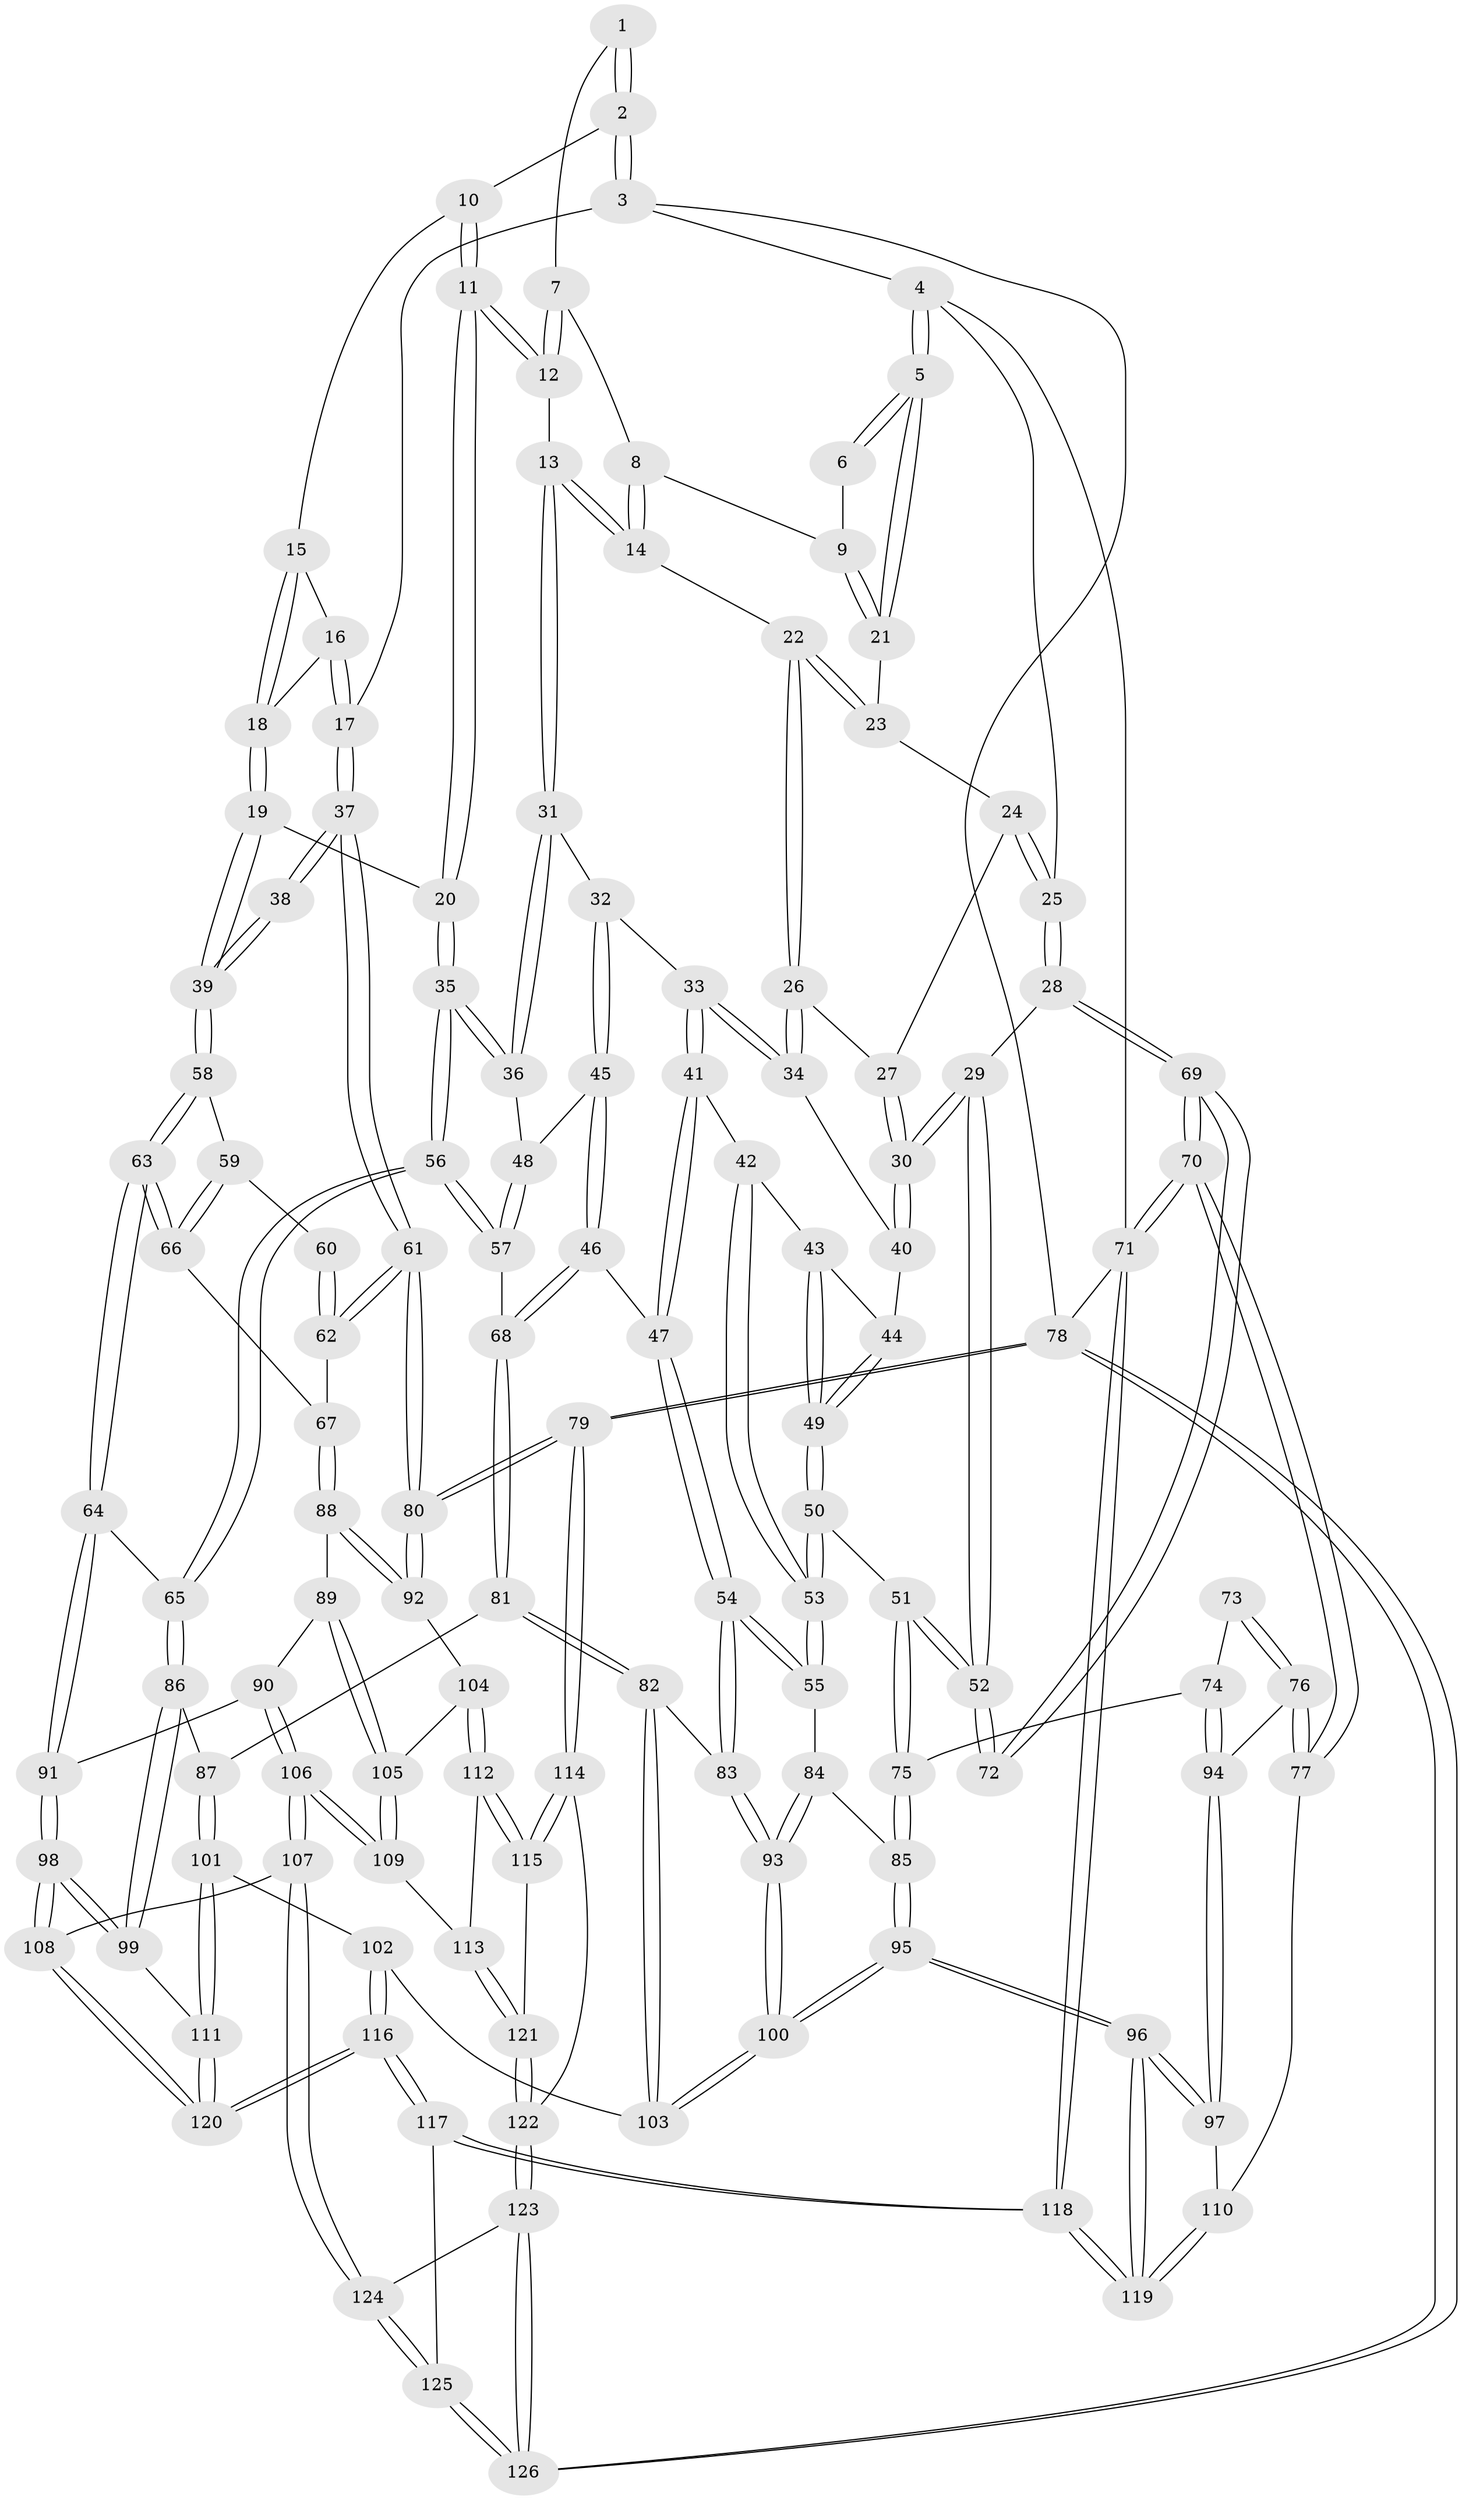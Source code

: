 // Generated by graph-tools (version 1.1) at 2025/03/03/09/25 03:03:21]
// undirected, 126 vertices, 312 edges
graph export_dot {
graph [start="1"]
  node [color=gray90,style=filled];
  1 [pos="+0.47969078116982855+0"];
  2 [pos="+0.674755568697295+0"];
  3 [pos="+1+0"];
  4 [pos="+0+0"];
  5 [pos="+0+0"];
  6 [pos="+0.2865737089213582+0"];
  7 [pos="+0.4584869735136406+0"];
  8 [pos="+0.4401561200196094+0"];
  9 [pos="+0.3613050206830479+0.07183561145654012"];
  10 [pos="+0.6764759134609963+0"];
  11 [pos="+0.62606503742181+0.1367946531035669"];
  12 [pos="+0.5505989087133827+0.1542459475185578"];
  13 [pos="+0.5334057038037381+0.16030296382683398"];
  14 [pos="+0.46514472244378036+0.1264614799891286"];
  15 [pos="+0.7836404027254168+0.05644154136637948"];
  16 [pos="+0.9101456322712725+0.07864780536245496"];
  17 [pos="+1+0"];
  18 [pos="+0.8076172000656637+0.17601193237434312"];
  19 [pos="+0.7710817326625695+0.265035176014269"];
  20 [pos="+0.7370765188633472+0.263038854994914"];
  21 [pos="+0.3524950747631045+0.08124140976123531"];
  22 [pos="+0.4011971860889709+0.14264999647422538"];
  23 [pos="+0.3532066678445634+0.0974129898130764"];
  24 [pos="+0.3141288462589331+0.12066081091072513"];
  25 [pos="+0+0"];
  26 [pos="+0.3629735464670437+0.22876162820096824"];
  27 [pos="+0.2999782699333178+0.1607287809319018"];
  28 [pos="+0+0"];
  29 [pos="+0.054375812890031655+0.1857436555009804"];
  30 [pos="+0.09624318602720747+0.19916914639662817"];
  31 [pos="+0.4908534925888302+0.2545082356329151"];
  32 [pos="+0.4306464010270147+0.28634072660839144"];
  33 [pos="+0.37974363507617154+0.27762958439714247"];
  34 [pos="+0.3634280687417303+0.25146298585499577"];
  35 [pos="+0.6619937280236995+0.3331434457632505"];
  36 [pos="+0.5894143096375057+0.33490359168270856"];
  37 [pos="+1+0.12517186170645678"];
  38 [pos="+1+0.2343426872119106"];
  39 [pos="+0.7812227022401719+0.27143735585093665"];
  40 [pos="+0.164832627428994+0.23602363779296168"];
  41 [pos="+0.36674540800492167+0.29747105914468724"];
  42 [pos="+0.326910943597561+0.34432678632196617"];
  43 [pos="+0.32611179356841735+0.3443104164956442"];
  44 [pos="+0.2486507819820978+0.334538937091064"];
  45 [pos="+0.47937263386300344+0.40877995011200485"];
  46 [pos="+0.46987220270405555+0.4371560924758886"];
  47 [pos="+0.42706437704147077+0.46414147332649774"];
  48 [pos="+0.5373917619986107+0.37722194899613265"];
  49 [pos="+0.21019698400709003+0.44435967472949156"];
  50 [pos="+0.20230397164566596+0.4619497080742815"];
  51 [pos="+0.17124819831515187+0.46872562352626834"];
  52 [pos="+0.15844176210636854+0.4557336247330187"];
  53 [pos="+0.3454900347211674+0.492898303009923"];
  54 [pos="+0.3692906808680749+0.5106440207720117"];
  55 [pos="+0.36625880403632005+0.5097822110509491"];
  56 [pos="+0.647533158238585+0.48672240213722623"];
  57 [pos="+0.6174972278840574+0.4917699078148149"];
  58 [pos="+0.8033769110712736+0.3236201077434778"];
  59 [pos="+0.8575220290989427+0.38573841693685607"];
  60 [pos="+0.9488977736207334+0.38663269538241424"];
  61 [pos="+1+0.507922143211444"];
  62 [pos="+0.9985083923662117+0.47033716928797975"];
  63 [pos="+0.7431302410442088+0.5346066635978478"];
  64 [pos="+0.7420193524035201+0.5353195549527029"];
  65 [pos="+0.7080077030471618+0.5389409860364275"];
  66 [pos="+0.8814368483956775+0.5079777768832685"];
  67 [pos="+0.8851996549508578+0.5101496331099705"];
  68 [pos="+0.5770000166955488+0.5032491953417892"];
  69 [pos="+0+0.3348042220687423"];
  70 [pos="+0+0.6616223775060724"];
  71 [pos="+0+1"];
  72 [pos="+0.02044729088054335+0.45558733541412094"];
  73 [pos="+0.03577078854873666+0.5055661975955233"];
  74 [pos="+0.14021777476201575+0.552794771620981"];
  75 [pos="+0.14627073878228303+0.5480219838848883"];
  76 [pos="+0+0.6219634496931863"];
  77 [pos="+0+0.6614415925770326"];
  78 [pos="+1+1"];
  79 [pos="+1+0.8944193036046663"];
  80 [pos="+1+0.6362693251089837"];
  81 [pos="+0.5202003116310757+0.6068715235988361"];
  82 [pos="+0.46206726706732515+0.6081233581975275"];
  83 [pos="+0.4085897800480623+0.5782210570070998"];
  84 [pos="+0.33029235262561285+0.5440473784931659"];
  85 [pos="+0.24430605298184363+0.625639670878784"];
  86 [pos="+0.6610165022429297+0.6536417173728057"];
  87 [pos="+0.536500045026565+0.621231025949861"];
  88 [pos="+0.8987333871751242+0.5557900662812113"];
  89 [pos="+0.8569749236735271+0.651665488750113"];
  90 [pos="+0.8419766996437917+0.6559929822856629"];
  91 [pos="+0.820599894601434+0.6538427435904312"];
  92 [pos="+1+0.6600994238241269"];
  93 [pos="+0.28745419450268833+0.7823310333627322"];
  94 [pos="+0.08599740828396044+0.6153740759350964"];
  95 [pos="+0.26046283515274177+0.8056885778082676"];
  96 [pos="+0.23877256516492387+0.8422826788224687"];
  97 [pos="+0.1618121560265902+0.7571503238176885"];
  98 [pos="+0.6907296361080897+0.7625682626503749"];
  99 [pos="+0.6904149605104632+0.7622015671345768"];
  100 [pos="+0.28429553410923464+0.787666807839158"];
  101 [pos="+0.53971522985888+0.743017363223679"];
  102 [pos="+0.46420447598014336+0.7416898300370415"];
  103 [pos="+0.45200022629129866+0.7352057696836345"];
  104 [pos="+0.9737486502457972+0.6987396850127955"];
  105 [pos="+0.942333781529023+0.694954162021656"];
  106 [pos="+0.8498262427925556+0.7638088893731618"];
  107 [pos="+0.7308465842657731+0.828487787179748"];
  108 [pos="+0.7037409471045496+0.8015287187191897"];
  109 [pos="+0.8522173193779301+0.763840344703978"];
  110 [pos="+0+0.6995943033798955"];
  111 [pos="+0.5446942537345058+0.7465574035704866"];
  112 [pos="+0.9574042501529341+0.749724354435914"];
  113 [pos="+0.8800090935899456+0.7803431389290353"];
  114 [pos="+0.9710437912922509+0.8643822628844632"];
  115 [pos="+0.9551909535722259+0.7812692725020068"];
  116 [pos="+0.49321527214819366+0.922575558908082"];
  117 [pos="+0.34321393845850506+1"];
  118 [pos="+0.23330487832950023+1"];
  119 [pos="+0.22965977468427692+0.9285372586057061"];
  120 [pos="+0.5024442573868899+0.9136930910729845"];
  121 [pos="+0.892835782144122+0.7985567163918684"];
  122 [pos="+0.909341310755949+0.8945678707175048"];
  123 [pos="+0.898682185375381+0.9039223102684174"];
  124 [pos="+0.7680783409778185+0.9132785199697565"];
  125 [pos="+0.678528189716669+1"];
  126 [pos="+1+1"];
  1 -- 2;
  1 -- 2;
  1 -- 7;
  2 -- 3;
  2 -- 3;
  2 -- 10;
  3 -- 4;
  3 -- 17;
  3 -- 78;
  4 -- 5;
  4 -- 5;
  4 -- 25;
  4 -- 71;
  5 -- 6;
  5 -- 6;
  5 -- 21;
  5 -- 21;
  6 -- 9;
  7 -- 8;
  7 -- 12;
  7 -- 12;
  8 -- 9;
  8 -- 14;
  8 -- 14;
  9 -- 21;
  9 -- 21;
  10 -- 11;
  10 -- 11;
  10 -- 15;
  11 -- 12;
  11 -- 12;
  11 -- 20;
  11 -- 20;
  12 -- 13;
  13 -- 14;
  13 -- 14;
  13 -- 31;
  13 -- 31;
  14 -- 22;
  15 -- 16;
  15 -- 18;
  15 -- 18;
  16 -- 17;
  16 -- 17;
  16 -- 18;
  17 -- 37;
  17 -- 37;
  18 -- 19;
  18 -- 19;
  19 -- 20;
  19 -- 39;
  19 -- 39;
  20 -- 35;
  20 -- 35;
  21 -- 23;
  22 -- 23;
  22 -- 23;
  22 -- 26;
  22 -- 26;
  23 -- 24;
  24 -- 25;
  24 -- 25;
  24 -- 27;
  25 -- 28;
  25 -- 28;
  26 -- 27;
  26 -- 34;
  26 -- 34;
  27 -- 30;
  27 -- 30;
  28 -- 29;
  28 -- 69;
  28 -- 69;
  29 -- 30;
  29 -- 30;
  29 -- 52;
  29 -- 52;
  30 -- 40;
  30 -- 40;
  31 -- 32;
  31 -- 36;
  31 -- 36;
  32 -- 33;
  32 -- 45;
  32 -- 45;
  33 -- 34;
  33 -- 34;
  33 -- 41;
  33 -- 41;
  34 -- 40;
  35 -- 36;
  35 -- 36;
  35 -- 56;
  35 -- 56;
  36 -- 48;
  37 -- 38;
  37 -- 38;
  37 -- 61;
  37 -- 61;
  38 -- 39;
  38 -- 39;
  39 -- 58;
  39 -- 58;
  40 -- 44;
  41 -- 42;
  41 -- 47;
  41 -- 47;
  42 -- 43;
  42 -- 53;
  42 -- 53;
  43 -- 44;
  43 -- 49;
  43 -- 49;
  44 -- 49;
  44 -- 49;
  45 -- 46;
  45 -- 46;
  45 -- 48;
  46 -- 47;
  46 -- 68;
  46 -- 68;
  47 -- 54;
  47 -- 54;
  48 -- 57;
  48 -- 57;
  49 -- 50;
  49 -- 50;
  50 -- 51;
  50 -- 53;
  50 -- 53;
  51 -- 52;
  51 -- 52;
  51 -- 75;
  51 -- 75;
  52 -- 72;
  52 -- 72;
  53 -- 55;
  53 -- 55;
  54 -- 55;
  54 -- 55;
  54 -- 83;
  54 -- 83;
  55 -- 84;
  56 -- 57;
  56 -- 57;
  56 -- 65;
  56 -- 65;
  57 -- 68;
  58 -- 59;
  58 -- 63;
  58 -- 63;
  59 -- 60;
  59 -- 66;
  59 -- 66;
  60 -- 62;
  60 -- 62;
  61 -- 62;
  61 -- 62;
  61 -- 80;
  61 -- 80;
  62 -- 67;
  63 -- 64;
  63 -- 64;
  63 -- 66;
  63 -- 66;
  64 -- 65;
  64 -- 91;
  64 -- 91;
  65 -- 86;
  65 -- 86;
  66 -- 67;
  67 -- 88;
  67 -- 88;
  68 -- 81;
  68 -- 81;
  69 -- 70;
  69 -- 70;
  69 -- 72;
  69 -- 72;
  70 -- 71;
  70 -- 71;
  70 -- 77;
  70 -- 77;
  71 -- 118;
  71 -- 118;
  71 -- 78;
  73 -- 74;
  73 -- 76;
  73 -- 76;
  74 -- 75;
  74 -- 94;
  74 -- 94;
  75 -- 85;
  75 -- 85;
  76 -- 77;
  76 -- 77;
  76 -- 94;
  77 -- 110;
  78 -- 79;
  78 -- 79;
  78 -- 126;
  78 -- 126;
  79 -- 80;
  79 -- 80;
  79 -- 114;
  79 -- 114;
  80 -- 92;
  80 -- 92;
  81 -- 82;
  81 -- 82;
  81 -- 87;
  82 -- 83;
  82 -- 103;
  82 -- 103;
  83 -- 93;
  83 -- 93;
  84 -- 85;
  84 -- 93;
  84 -- 93;
  85 -- 95;
  85 -- 95;
  86 -- 87;
  86 -- 99;
  86 -- 99;
  87 -- 101;
  87 -- 101;
  88 -- 89;
  88 -- 92;
  88 -- 92;
  89 -- 90;
  89 -- 105;
  89 -- 105;
  90 -- 91;
  90 -- 106;
  90 -- 106;
  91 -- 98;
  91 -- 98;
  92 -- 104;
  93 -- 100;
  93 -- 100;
  94 -- 97;
  94 -- 97;
  95 -- 96;
  95 -- 96;
  95 -- 100;
  95 -- 100;
  96 -- 97;
  96 -- 97;
  96 -- 119;
  96 -- 119;
  97 -- 110;
  98 -- 99;
  98 -- 99;
  98 -- 108;
  98 -- 108;
  99 -- 111;
  100 -- 103;
  100 -- 103;
  101 -- 102;
  101 -- 111;
  101 -- 111;
  102 -- 103;
  102 -- 116;
  102 -- 116;
  104 -- 105;
  104 -- 112;
  104 -- 112;
  105 -- 109;
  105 -- 109;
  106 -- 107;
  106 -- 107;
  106 -- 109;
  106 -- 109;
  107 -- 108;
  107 -- 124;
  107 -- 124;
  108 -- 120;
  108 -- 120;
  109 -- 113;
  110 -- 119;
  110 -- 119;
  111 -- 120;
  111 -- 120;
  112 -- 113;
  112 -- 115;
  112 -- 115;
  113 -- 121;
  113 -- 121;
  114 -- 115;
  114 -- 115;
  114 -- 122;
  115 -- 121;
  116 -- 117;
  116 -- 117;
  116 -- 120;
  116 -- 120;
  117 -- 118;
  117 -- 118;
  117 -- 125;
  118 -- 119;
  118 -- 119;
  121 -- 122;
  121 -- 122;
  122 -- 123;
  122 -- 123;
  123 -- 124;
  123 -- 126;
  123 -- 126;
  124 -- 125;
  124 -- 125;
  125 -- 126;
  125 -- 126;
}
